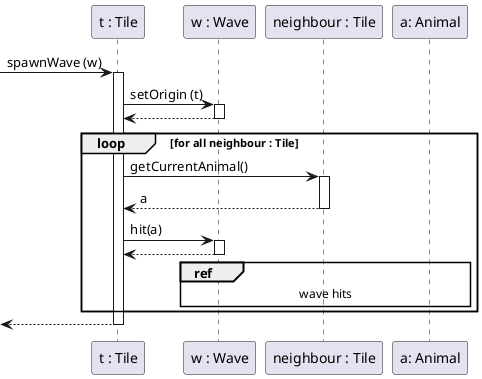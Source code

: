 @startuml

skinparam classAttributeIconSize 0
skinparam guillemet false

participant "t : Tile" as t
participant "w : Wave" as w
participant "neighbour : Tile" as neighbour
participant "a: Animal" as a

[-> t : spawnWave (w)
activate t

t -> w ++ : setOrigin (t)
w --> t --

loop for all neighbour : Tile

    t -> neighbour ++ : getCurrentAnimal()
    neighbour -->t -- : a
    t -> w ++: hit(a)
    w-->t --
ref over w, a
wave hits
end ref
end

[<-- t
deactivate t

@enduml